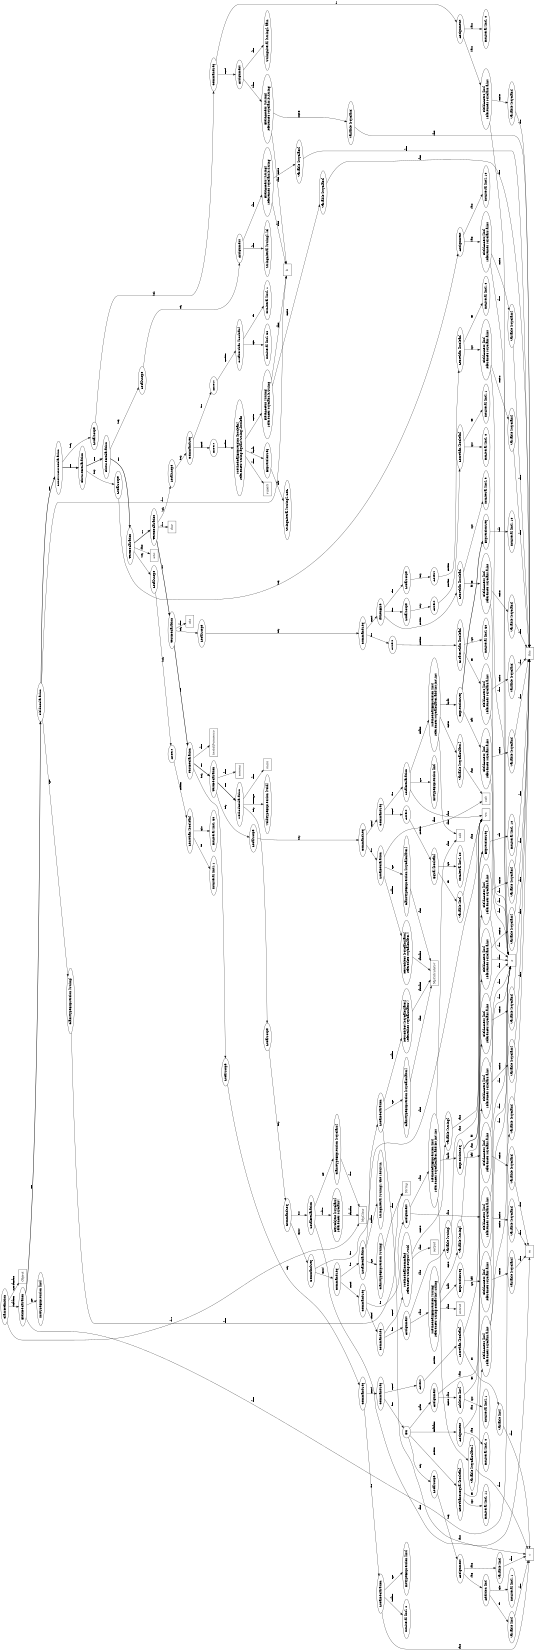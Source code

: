digraph MyClass {
size = "11,7.5";
rotate = 90
node160 [ label = "ClassDefinition"];
symbol_MyClass [label = "MyClass" fontname = "Times-Italic" shape = box]
node160 -> symbol_MyClass [label = "name" fontsize = 8]
symbol_Object [label = "Object" fontname = "Times-Italic" shape = box]
node160 -> symbol_Object [label = "superclassName" fontsize = 8]
node159 [ label = "FieldDeclaration"];
node0 [ label = "IntTypeExpression [int]"];
node159 -> node0 [label = "type" fontsize = 8]
symbol_a [label = "a" fontname = "Times-Italic" shape = box]
node159 -> symbol_a [label = "name" fontsize = 8]
node158 [ label = "FieldDeclaration"];
node1 [ label = "ClassTypeExpression [String]"];
symbol_String [label = "String" fontname = "Times-Italic" shape = box]
node1 -> symbol_String [label = "name" fontsize = 8]
node158 -> node1 [label = "type" fontsize = 8]
symbol_b [label = "b" fontname = "Times-Italic" shape = box]
node158 -> symbol_b [label = "name" fontsize = 8]
node157 [ label = "ConstructorDeclaration"];
node11 [ label = "LocalScope"];
node10 [ label = "CommandSeq"];
node5 [ label = "Assignment"];
node3 [ label = "FieldAccess [int]\nreferences MyClass.a:int"];
node2 [ label = "Variable [MyClass]"];
symbol_this [label = "this" fontname = "Times-Italic" shape = box]
node2 -> symbol_this [label = "name" fontsize = 8]
node3 -> node2 [label = "receiver" fontsize = 8]
symbol_a [label = "a" fontname = "Times-Italic" shape = box]
node3 -> symbol_a [label = "name" fontsize = 8]
node5 -> node3 [label = "lvalue" fontsize = 8]
node4 [ label = "IntLiteral [int]: 0"];
node5 -> node4 [label = "rvalue" fontsize = 8]
node10 -> node5 [label = "first" fontsize = 8]
node9 [ label = "Assignment"];
node7 [ label = "FieldAccess [String]\nreferences MyClass.b:String"];
node6 [ label = "Variable [MyClass]"];
symbol_this [label = "this" fontname = "Times-Italic" shape = box]
node6 -> symbol_this [label = "name" fontsize = 8]
node7 -> node6 [label = "receiver" fontsize = 8]
symbol_b [label = "b" fontname = "Times-Italic" shape = box]
node7 -> symbol_b [label = "name" fontsize = 8]
node9 -> node7 [label = "lvalue" fontsize = 8]
node8 [ label = "StringLiteral [String]: aa\\n"];
node9 -> node8 [label = "rvalue" fontsize = 8]
node10 -> node9 [label = "second" fontsize = 8]
node11 -> node10 [label = "body" fontsize = 8]
node157 -> node11 [label = "body" fontsize = 8]
node156 [ label = "FixtureDeclaration"];
node16 [ label = "LocalScope"];
node15 [ label = "Assignment"];
node13 [ label = "FieldAccess [int]\nreferences MyClass.a:int"];
node12 [ label = "Variable [MyClass]"];
symbol_this [label = "this" fontname = "Times-Italic" shape = box]
node12 -> symbol_this [label = "name" fontsize = 8]
node13 -> node12 [label = "receiver" fontsize = 8]
symbol_a [label = "a" fontname = "Times-Italic" shape = box]
node13 -> symbol_a [label = "name" fontsize = 8]
node15 -> node13 [label = "lvalue" fontsize = 8]
node14 [ label = "IntLiteral [int]: 10"];
node15 -> node14 [label = "rvalue" fontsize = 8]
node16 -> node15 [label = "body" fontsize = 8]
node156 -> node16 [label = "body" fontsize = 8]
node155 [ label = "FixtureDeclaration"];
node21 [ label = "LocalScope"];
node20 [ label = "Assignment"];
node18 [ label = "FieldAccess [String]\nreferences MyClass.b:String"];
node17 [ label = "Variable [MyClass]"];
symbol_this [label = "this" fontname = "Times-Italic" shape = box]
node17 -> symbol_this [label = "name" fontsize = 8]
node18 -> node17 [label = "receiver" fontsize = 8]
symbol_b [label = "b" fontname = "Times-Italic" shape = box]
node18 -> symbol_b [label = "name" fontsize = 8]
node20 -> node18 [label = "lvalue" fontsize = 8]
node19 [ label = "StringLiteral [String]: lol"];
node20 -> node19 [label = "rvalue" fontsize = 8]
node21 -> node20 [label = "body" fontsize = 8]
node155 -> node21 [label = "body" fontsize = 8]
node154 [ label = "TestDeclaration"];
symbol_uno [label = "uno" fontname = "Times-Italic" shape = box]
node154 -> symbol_uno [label = "name" fontsize = 8]
node26 [ label = "LocalScope"];
node25 [ label = "Assert"];
node24 [ label = "LessThan [boolean]"];
node22 [ label = "IntLiteral [int]: 1"];
node24 -> node22 [label = "left" fontsize = 8]
node23 [ label = "IntLiteral [int]: 50"];
node24 -> node23 [label = "right" fontsize = 8]
node25 -> node24 [label = "condition" fontsize = 8]
node26 -> node25 [label = "body" fontsize = 8]
node154 -> node26 [label = "body" fontsize = 8]
node153 [ label = "TestDeclaration"];
symbol_due [label = "due" fontname = "Times-Italic" shape = box]
node153 -> symbol_due [label = "name" fontsize = 8]
node38 [ label = "LocalScope"];
node37 [ label = "CommandSeq"];
node30 [ label = "Assert"];
node29 [ label = "GreaterThan [boolean]"];
node27 [ label = "IntLiteral [int]: 1"];
node29 -> node27 [label = "left" fontsize = 8]
node28 [ label = "IntLiteral [int]: 50"];
node29 -> node28 [label = "right" fontsize = 8]
node30 -> node29 [label = "condition" fontsize = 8]
node37 -> node30 [label = "first" fontsize = 8]
node36 [ label = "Assert"];
node35 [ label = "MethodCallExpression [boolean]\nreferences String.equals(String):boolean"];
node32 [ label = "FieldAccess [String]\nreferences MyClass.b:String"];
node31 [ label = "Variable [MyClass]"];
symbol_this [label = "this" fontname = "Times-Italic" shape = box]
node31 -> symbol_this [label = "name" fontsize = 8]
node32 -> node31 [label = "receiver" fontsize = 8]
symbol_b [label = "b" fontname = "Times-Italic" shape = box]
node32 -> symbol_b [label = "name" fontsize = 8]
node35 -> node32 [label = "receiver" fontsize = 8]
symbol_equals [label = "equals" fontname = "Times-Italic" shape = box]
node35 -> symbol_equals [label = "name" fontsize = 8]
node34 [ label = "ExpressionSeq"];
node33 [ label = "StringLiteral [String]: LOL"];
node34 -> node33 [label = "head" fontsize = 8]
node35 -> node34 [label = "actuals" fontsize = 8]
node36 -> node35 [label = "condition" fontsize = 8]
node37 -> node36 [label = "second" fontsize = 8]
node38 -> node37 [label = "body" fontsize = 8]
node153 -> node38 [label = "body" fontsize = 8]
node152 [ label = "TestDeclaration"];
symbol_ata [label = "ata" fontname = "Times-Italic" shape = box]
node152 -> symbol_ata [label = "name" fontsize = 8]
node61 [ label = "LocalScope"];
node60 [ label = "CommandSeq"];
node43 [ label = "Assert"];
node42 [ label = "GreaterThan [boolean]"];
node40 [ label = "FieldAccess [int]\nreferences MyClass.a:int"];
node39 [ label = "Variable [MyClass]"];
symbol_this [label = "this" fontname = "Times-Italic" shape = box]
node39 -> symbol_this [label = "name" fontsize = 8]
node40 -> node39 [label = "receiver" fontsize = 8]
symbol_a [label = "a" fontname = "Times-Italic" shape = box]
node40 -> symbol_a [label = "name" fontsize = 8]
node42 -> node40 [label = "left" fontsize = 8]
node41 [ label = "IntLiteral [int]: 50"];
node42 -> node41 [label = "right" fontsize = 8]
node43 -> node42 [label = "condition" fontsize = 8]
node60 -> node43 [label = "first" fontsize = 8]
node59 [ label = "IfThenElse"];
node47 [ label = "LessThan [boolean]"];
node45 [ label = "FieldAccess [int]\nreferences MyClass.a:int"];
node44 [ label = "Variable [MyClass]"];
symbol_this [label = "this" fontname = "Times-Italic" shape = box]
node44 -> symbol_this [label = "name" fontsize = 8]
node45 -> node44 [label = "receiver" fontsize = 8]
symbol_a [label = "a" fontname = "Times-Italic" shape = box]
node45 -> symbol_a [label = "name" fontsize = 8]
node47 -> node45 [label = "left" fontsize = 8]
node46 [ label = "IntLiteral [int]: 9"];
node47 -> node46 [label = "right" fontsize = 8]
node59 -> node47 [label = "condition" fontsize = 8]
node52 [ label = "LocalScope"];
node51 [ label = "Assert"];
node50 [ label = "LessThan [boolean]"];
node48 [ label = "IntLiteral [int]: 1"];
node50 -> node48 [label = "left" fontsize = 8]
node49 [ label = "IntLiteral [int]: 0"];
node50 -> node49 [label = "right" fontsize = 8]
node51 -> node50 [label = "condition" fontsize = 8]
node52 -> node51 [label = "body" fontsize = 8]
node59 -> node52 [label = "then" fontsize = 8]
node58 [ label = "LocalScope"];
node57 [ label = "Assert"];
node56 [ label = "LessThan [boolean]"];
node53 [ label = "IntLiteral [int]: 0"];
node56 -> node53 [label = "left" fontsize = 8]
node55 [ label = "FieldAccess [int]\nreferences MyClass.a:int"];
node54 [ label = "Variable [MyClass]"];
symbol_this [label = "this" fontname = "Times-Italic" shape = box]
node54 -> symbol_this [label = "name" fontsize = 8]
node55 -> node54 [label = "receiver" fontsize = 8]
symbol_a [label = "a" fontname = "Times-Italic" shape = box]
node55 -> symbol_a [label = "name" fontsize = 8]
node56 -> node55 [label = "right" fontsize = 8]
node57 -> node56 [label = "condition" fontsize = 8]
node58 -> node57 [label = "body" fontsize = 8]
node59 -> node58 [label = "_else" fontsize = 8]
node60 -> node59 [label = "second" fontsize = 8]
node61 -> node60 [label = "body" fontsize = 8]
node152 -> node61 [label = "body" fontsize = 8]
node151 [ label = "TestDeclaration"];
symbol_testdifrancesco [label = "testdifrancesco" fontname = "Times-Italic" shape = box]
node151 -> symbol_testdifrancesco [label = "name" fontsize = 8]
node94 [ label = "LocalScope"];
node93 [ label = "CommandSeq"];
node64 [ label = "LocalDeclaration"];
node62 [ label = "IntTypeExpression [int]"];
node64 -> node62 [label = "type" fontsize = 8]
symbol_c [label = "c" fontname = "Times-Italic" shape = box]
node64 -> symbol_c [label = "name" fontsize = 8]
node63 [ label = "IntLiteral [int]: 0"];
node64 -> node63 [label = "initialiser" fontsize = 8]
node93 -> node64 [label = "first" fontsize = 8]
node92 [ label = "CommandSeq"];
node86 [ label = "For"];
node68 [ label = "Assignment"];
node66 [ label = "FieldAccess [int]\nreferences MyClass.a:int"];
node65 [ label = "Variable [MyClass]"];
symbol_this [label = "this" fontname = "Times-Italic" shape = box]
node65 -> symbol_this [label = "name" fontsize = 8]
node66 -> node65 [label = "receiver" fontsize = 8]
symbol_a [label = "a" fontname = "Times-Italic" shape = box]
node66 -> symbol_a [label = "name" fontsize = 8]
node68 -> node66 [label = "lvalue" fontsize = 8]
node67 [ label = "IntLiteral [int]: 0"];
node68 -> node67 [label = "rvalue" fontsize = 8]
node86 -> node68 [label = "initialisation" fontsize = 8]
node72 [ label = "LessThanOrEqual [boolean]"];
node70 [ label = "FieldAccess [int]\nreferences MyClass.a:int"];
node69 [ label = "Variable [MyClass]"];
symbol_this [label = "this" fontname = "Times-Italic" shape = box]
node69 -> symbol_this [label = "name" fontsize = 8]
node70 -> node69 [label = "receiver" fontsize = 8]
symbol_a [label = "a" fontname = "Times-Italic" shape = box]
node70 -> symbol_a [label = "name" fontsize = 8]
node72 -> node70 [label = "left" fontsize = 8]
node71 [ label = "IntLiteral [int]: 11"];
node72 -> node71 [label = "right" fontsize = 8]
node86 -> node72 [label = "condition" fontsize = 8]
node79 [ label = "Assignment"];
node74 [ label = "FieldAccess [int]\nreferences MyClass.a:int"];
node73 [ label = "Variable [MyClass]"];
symbol_this [label = "this" fontname = "Times-Italic" shape = box]
node73 -> symbol_this [label = "name" fontsize = 8]
node74 -> node73 [label = "receiver" fontsize = 8]
symbol_a [label = "a" fontname = "Times-Italic" shape = box]
node74 -> symbol_a [label = "name" fontsize = 8]
node79 -> node74 [label = "lvalue" fontsize = 8]
node78 [ label = "Addition [int]"];
node76 [ label = "FieldAccess [int]\nreferences MyClass.a:int"];
node75 [ label = "Variable [MyClass]"];
symbol_this [label = "this" fontname = "Times-Italic" shape = box]
node75 -> symbol_this [label = "name" fontsize = 8]
node76 -> node75 [label = "receiver" fontsize = 8]
symbol_a [label = "a" fontname = "Times-Italic" shape = box]
node76 -> symbol_a [label = "name" fontsize = 8]
node78 -> node76 [label = "left" fontsize = 8]
node77 [ label = "IntLiteral [int]: 1"];
node78 -> node77 [label = "right" fontsize = 8]
node79 -> node78 [label = "rvalue" fontsize = 8]
node86 -> node79 [label = "update" fontsize = 8]
node85 [ label = "LocalScope"];
node84 [ label = "Assignment"];
node80 [ label = "Variable [int]"];
symbol_c [label = "c" fontname = "Times-Italic" shape = box]
node80 -> symbol_c [label = "name" fontsize = 8]
node84 -> node80 [label = "lvalue" fontsize = 8]
node83 [ label = "Addition [int]"];
node81 [ label = "Variable [int]"];
symbol_c [label = "c" fontname = "Times-Italic" shape = box]
node81 -> symbol_c [label = "name" fontsize = 8]
node83 -> node81 [label = "left" fontsize = 8]
node82 [ label = "IntLiteral [int]: 1"];
node83 -> node82 [label = "right" fontsize = 8]
node84 -> node83 [label = "rvalue" fontsize = 8]
node85 -> node84 [label = "body" fontsize = 8]
node86 -> node85 [label = "body" fontsize = 8]
node92 -> node86 [label = "first" fontsize = 8]
node91 [ label = "Assert"];
node90 [ label = "LessThan [boolean]"];
node87 [ label = "Variable [int]"];
symbol_c [label = "c" fontname = "Times-Italic" shape = box]
node87 -> symbol_c [label = "name" fontsize = 8]
node90 -> node87 [label = "left" fontsize = 8]
node89 [ label = "FieldAccess [int]\nreferences MyClass.a:int"];
node88 [ label = "Variable [MyClass]"];
symbol_this [label = "this" fontname = "Times-Italic" shape = box]
node88 -> symbol_this [label = "name" fontsize = 8]
node89 -> node88 [label = "receiver" fontsize = 8]
symbol_a [label = "a" fontname = "Times-Italic" shape = box]
node89 -> symbol_a [label = "name" fontsize = 8]
node90 -> node89 [label = "right" fontsize = 8]
node91 -> node90 [label = "condition" fontsize = 8]
node92 -> node91 [label = "second" fontsize = 8]
node93 -> node92 [label = "second" fontsize = 8]
node94 -> node93 [label = "body" fontsize = 8]
node151 -> node94 [label = "body" fontsize = 8]
node150 [ label = "TestDeclaration"];
symbol_somma [label = "somma" fontname = "Times-Italic" shape = box]
node150 -> symbol_somma [label = "name" fontsize = 8]
node113 [ label = "LocalScope"];
node112 [ label = "CommandSeq"];
node97 [ label = "LocalDeclaration"];
node95 [ label = "ClassTypeExpression [MyCalculator]"];
symbol_MyCalculator [label = "MyCalculator" fontname = "Times-Italic" shape = box]
node95 -> symbol_MyCalculator [label = "name" fontsize = 8]
node97 -> node95 [label = "type" fontsize = 8]
symbol_calc [label = "calc" fontname = "Times-Italic" shape = box]
node97 -> symbol_calc [label = "name" fontsize = 8]
node96 [ label = "NewObject [MyCalculator]\nreferences MyCalculator()"];
symbol_MyCalculator [label = "MyCalculator" fontname = "Times-Italic" shape = box]
node96 -> symbol_MyCalculator [label = "className" fontsize = 8]
node97 -> node96 [label = "initialiser" fontsize = 8]
node112 -> node97 [label = "first" fontsize = 8]
node111 [ label = "CommandSeq"];
node106 [ label = "LocalDeclaration"];
node98 [ label = "IntTypeExpression [int]"];
node106 -> node98 [label = "type" fontsize = 8]
symbol_res [label = "res" fontname = "Times-Italic" shape = box]
node106 -> symbol_res [label = "name" fontsize = 8]
node105 [ label = "MethodCallExpression [int]\nreferences MyCalculator.add(int,int):int"];
node99 [ label = "Variable [MyCalculator]"];
symbol_calc [label = "calc" fontname = "Times-Italic" shape = box]
node99 -> symbol_calc [label = "name" fontsize = 8]
node105 -> node99 [label = "receiver" fontsize = 8]
symbol_add [label = "add" fontname = "Times-Italic" shape = box]
node105 -> symbol_add [label = "name" fontsize = 8]
node104 [ label = "ExpressionSeq"];
node101 [ label = "FieldAccess [int]\nreferences MyClass.a:int"];
node100 [ label = "Variable [MyClass]"];
symbol_this [label = "this" fontname = "Times-Italic" shape = box]
node100 -> symbol_this [label = "name" fontsize = 8]
node101 -> node100 [label = "receiver" fontsize = 8]
symbol_a [label = "a" fontname = "Times-Italic" shape = box]
node101 -> symbol_a [label = "name" fontsize = 8]
node104 -> node101 [label = "head" fontsize = 8]
node103 [ label = "ExpressionSeq"];
node102 [ label = "IntLiteral [int]: 10"];
node103 -> node102 [label = "head" fontsize = 8]
node104 -> node103 [label = "tail" fontsize = 8 style = bold]
node105 -> node104 [label = "actuals" fontsize = 8]
node106 -> node105 [label = "initialiser" fontsize = 8]
node111 -> node106 [label = "first" fontsize = 8]
node110 [ label = "Assert"];
node109 [ label = "Equal [boolean]"];
node107 [ label = "Variable [int]"];
symbol_res [label = "res" fontname = "Times-Italic" shape = box]
node107 -> symbol_res [label = "name" fontsize = 8]
node109 -> node107 [label = "left" fontsize = 8]
node108 [ label = "IntLiteral [int]: 20"];
node109 -> node108 [label = "right" fontsize = 8]
node110 -> node109 [label = "condition" fontsize = 8]
node111 -> node110 [label = "second" fontsize = 8]
node112 -> node111 [label = "second" fontsize = 8]
node113 -> node112 [label = "body" fontsize = 8]
node150 -> node113 [label = "body" fontsize = 8]
node149 [ label = "MethodDeclaration"];
node114 [ label = "VoidTypeExpression [void]"];
node149 -> node114 [label = "returnType" fontsize = 8]
symbol_main [label = "main" fontname = "Times-Italic" shape = box]
node149 -> symbol_main [label = "name" fontsize = 8]
node148 [ label = "LocalScope"];
node147 [ label = "CommandSeq"];
node117 [ label = "LocalDeclaration"];
node115 [ label = "ClassTypeExpression [MyClass]"];
symbol_MyClass [label = "MyClass" fontname = "Times-Italic" shape = box]
node115 -> symbol_MyClass [label = "name" fontsize = 8]
node117 -> node115 [label = "type" fontsize = 8]
symbol_m [label = "m" fontname = "Times-Italic" shape = box]
node117 -> symbol_m [label = "name" fontsize = 8]
node116 [ label = "NewObject [MyClass]\nreferences MyClass()"];
symbol_MyClass [label = "MyClass" fontname = "Times-Italic" shape = box]
node116 -> symbol_MyClass [label = "className" fontsize = 8]
node117 -> node116 [label = "initialiser" fontsize = 8]
node147 -> node117 [label = "first" fontsize = 8]
node146 [ label = "CommandSeq"];
node120 [ label = "LocalDeclaration"];
node118 [ label = "ClassTypeExpression [MyCalculator]"];
symbol_MyCalculator [label = "MyCalculator" fontname = "Times-Italic" shape = box]
node118 -> symbol_MyCalculator [label = "name" fontsize = 8]
node120 -> node118 [label = "type" fontsize = 8]
symbol_c [label = "c" fontname = "Times-Italic" shape = box]
node120 -> symbol_c [label = "name" fontsize = 8]
node119 [ label = "NewObject [MyCalculator]\nreferences MyCalculator()"];
symbol_MyCalculator [label = "MyCalculator" fontname = "Times-Italic" shape = box]
node119 -> symbol_MyCalculator [label = "className" fontsize = 8]
node120 -> node119 [label = "initialiser" fontsize = 8]
node146 -> node120 [label = "first" fontsize = 8]
node145 [ label = "CommandSeq"];
node123 [ label = "LocalDeclaration"];
node121 [ label = "ClassTypeExpression [String]"];
symbol_String [label = "String" fontname = "Times-Italic" shape = box]
node121 -> symbol_String [label = "name" fontsize = 8]
node123 -> node121 [label = "type" fontsize = 8]
symbol_res [label = "res" fontname = "Times-Italic" shape = box]
node123 -> symbol_res [label = "name" fontsize = 8]
node122 [ label = "StringLiteral [String]: The result is: "];
node123 -> node122 [label = "initialiser" fontsize = 8]
node145 -> node123 [label = "first" fontsize = 8]
node144 [ label = "CommandSeq"];
node133 [ label = "Assignment"];
node125 [ label = "FieldAccess [int]\nreferences MyClass.a:int"];
node124 [ label = "Variable [MyClass]"];
symbol_m [label = "m" fontname = "Times-Italic" shape = box]
node124 -> symbol_m [label = "name" fontsize = 8]
node125 -> node124 [label = "receiver" fontsize = 8]
symbol_a [label = "a" fontname = "Times-Italic" shape = box]
node125 -> symbol_a [label = "name" fontsize = 8]
node133 -> node125 [label = "lvalue" fontsize = 8]
node132 [ label = "MethodCallExpression [int]\nreferences MyCalculator.add(int,int):int"];
node126 [ label = "Variable [MyCalculator]"];
symbol_c [label = "c" fontname = "Times-Italic" shape = box]
node126 -> symbol_c [label = "name" fontsize = 8]
node132 -> node126 [label = "receiver" fontsize = 8]
symbol_add [label = "add" fontname = "Times-Italic" shape = box]
node132 -> symbol_add [label = "name" fontsize = 8]
node131 [ label = "ExpressionSeq"];
node128 [ label = "FieldAccess [int]\nreferences MyClass.a:int"];
node127 [ label = "Variable [MyClass]"];
symbol_m [label = "m" fontname = "Times-Italic" shape = box]
node127 -> symbol_m [label = "name" fontsize = 8]
node128 -> node127 [label = "receiver" fontsize = 8]
symbol_a [label = "a" fontname = "Times-Italic" shape = box]
node128 -> symbol_a [label = "name" fontsize = 8]
node131 -> node128 [label = "head" fontsize = 8]
node130 [ label = "ExpressionSeq"];
node129 [ label = "IntLiteral [int]: 10"];
node130 -> node129 [label = "head" fontsize = 8]
node131 -> node130 [label = "tail" fontsize = 8 style = bold]
node132 -> node131 [label = "actuals" fontsize = 8]
node133 -> node132 [label = "rvalue" fontsize = 8]
node144 -> node133 [label = "first" fontsize = 8]
node143 [ label = "CommandSeq"];
node140 [ label = "Assignment"];
node134 [ label = "Variable [String]"];
symbol_res [label = "res" fontname = "Times-Italic" shape = box]
node134 -> symbol_res [label = "name" fontsize = 8]
node140 -> node134 [label = "lvalue" fontsize = 8]
node139 [ label = "MethodCallExpression [String]\nreferences String.concat(int):String"];
node135 [ label = "Variable [String]"];
symbol_res [label = "res" fontname = "Times-Italic" shape = box]
node135 -> symbol_res [label = "name" fontsize = 8]
node139 -> node135 [label = "receiver" fontsize = 8]
symbol_concat [label = "concat" fontname = "Times-Italic" shape = box]
node139 -> symbol_concat [label = "name" fontsize = 8]
node138 [ label = "ExpressionSeq"];
node137 [ label = "FieldAccess [int]\nreferences MyClass.a:int"];
node136 [ label = "Variable [MyClass]"];
symbol_m [label = "m" fontname = "Times-Italic" shape = box]
node136 -> symbol_m [label = "name" fontsize = 8]
node137 -> node136 [label = "receiver" fontsize = 8]
symbol_a [label = "a" fontname = "Times-Italic" shape = box]
node137 -> symbol_a [label = "name" fontsize = 8]
node138 -> node137 [label = "head" fontsize = 8]
node139 -> node138 [label = "actuals" fontsize = 8]
node140 -> node139 [label = "rvalue" fontsize = 8]
node143 -> node140 [label = "first" fontsize = 8]
node142 [ label = "MethodCallCommand\nreferences String.output():void"];
node141 [ label = "Variable [String]"];
symbol_res [label = "res" fontname = "Times-Italic" shape = box]
node141 -> symbol_res [label = "name" fontsize = 8]
node142 -> node141 [label = "receiver" fontsize = 8]
symbol_output [label = "output" fontname = "Times-Italic" shape = box]
node142 -> symbol_output [label = "name" fontsize = 8]
node143 -> node142 [label = "second" fontsize = 8]
node144 -> node143 [label = "second" fontsize = 8]
node145 -> node144 [label = "second" fontsize = 8]
node146 -> node145 [label = "second" fontsize = 8]
node147 -> node146 [label = "second" fontsize = 8]
node148 -> node147 [label = "body" fontsize = 8]
node149 -> node148 [label = "body" fontsize = 8]
node150 -> node149 [label = "next" fontsize = 8 style = bold]
node151 -> node150 [label = "next" fontsize = 8 style = bold]
node152 -> node151 [label = "next" fontsize = 8 style = bold]
node153 -> node152 [label = "next" fontsize = 8 style = bold]
node154 -> node153 [label = "next" fontsize = 8 style = bold]
node155 -> node154 [label = "next" fontsize = 8 style = bold]
node156 -> node155 [label = "next" fontsize = 8 style = bold]
node157 -> node156 [label = "next" fontsize = 8 style = bold]
node158 -> node157 [label = "next" fontsize = 8 style = bold]
node159 -> node158 [label = "next" fontsize = 8 style = bold]
node160 -> node159 [label = "declarations" fontsize = 8]
}